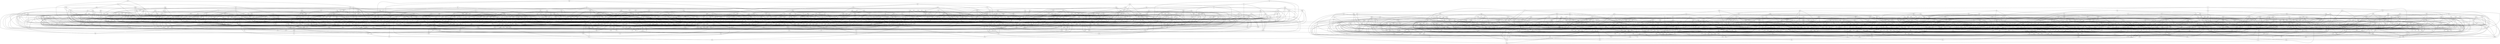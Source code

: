 graph {phq -- {sbv,ntx,lbc,sdv}
xjj -- {ctp}
nxr -- {cms,tnv,hpx,ldz}
qtj -- {vcb}
rxs -- {qjg,mkx,rtv,lsf}
qfk -- {rpn}
jxs -- {msv,xfn,hbt}
xhv -- {tzr,qxh,bsh,jzr}
gpd -- {rzx,tzl,fxn,dcn}
nsv -- {cmj,knq,lsf,ttd,fzp}
tvv -- {rvx,vzx}
ggl -- {pdq,dgh,sph}
rzx -- {mbg}
mnr -- {hpn,bpp,ztl}
vkg -- {gjv,cxr,lzn,plz}
jrk -- {znq,xzb,gpv}
ngs -- {glt,pqd,zkf,lxt}
xzp -- {bcf,bqz,dbq,bzb}
bkc -- {nkb,mnc,vqg,jjz}
znq -- {hkq,xdk}
nmx -- {mmq,xzf}
qvx -- {qqv,qch,mpd}
vjz -- {sxg,cbj}
pbh -- {jsj}
kns -- {smm,btj,kgj,ljt}
mlz -- {mdh,djd,hns,fhf}
qcz -- {rqn,pfm,gfm}
hgn -- {hcq}
htq -- {mdd,btz,bxt,hth}
tnd -- {hxx,fgx,znr}
bnb -- {mlq,cxr,shb,slk}
nkb -- {rsp}
csp -- {qxj,gjj,lsq,bqd}
gxv -- {qhx,ckc,ggd}
vgr -- {zts,rcs,jjh}
ndz -- {mrd,llc,vlq,fdn,jhs}
sqp -- {qrq,bnv,czp,pjp}
qpx -- {bxm,xrv,knx,bdj}
hjh -- {hns,dlg,ssm,gtq}
zts -- {pnb,jxr}
prc -- {dpc,mhd,dft,tmc}
jnx -- {xvp}
bgz -- {pbh,zvg,jtt,xsg}
lph -- {rhr}
rjp -- {ksr,gcj,zcd}
lsc -- {xnq,tmm,fdt,kvr,ttd}
scx -- {flr,zbq,nzv,bvg,rcs,bnm}
dfv -- {ptl,qkc,hnr,zlq}
tgl -- {nkb,xth,slz,zsd}
rsk -- {nrv,jgt}
vgd -- {xrv,fsz,tmr}
xln -- {mkf,sst,ccm,gzf}
xbv -- {smp,svz,rjq,hfm,fqt,kbq}
qjq -- {cmh,lsq}
cjz -- {tld}
snv -- {vkj,tkh,xfn}
rqn -- {mcx,qvz}
xzg -- {mdq}
rhs -- {rvx,pxd,jgc,bjz}
tqc -- {ssf,lkl}
sns -- {gxq,rrh,tmr,ccq}
qrt -- {cjk,knq,pzm,hmq,zlg}
qfs -- {qcd,mkf,gcg,hvl,qls}
dpc -- {vvq,rfc}
xtx -- {vdx,lgz,mdh,fqj}
lkb -- {xjj,rpb}
vdh -- {sgh}
tpq -- {glr,rsf,lzp}
ttj -- {cln,mtc,rvf,mrb,kgv,rpb}
tdb -- {jlt,bsp,zsg,nfq}
bkt -- {zbh,ffs}
tnx -- {hhx,sgh,flg}
kmm -- {llk}
qlk -- {nln,rrb}
mjd -- {lst,lml,bgs,kvn}
ftb -- {dcj,gzf}
klt -- {pbh,xbn,trl,ccl}
fcs -- {rdl,prp,bzb,vzb,jjh,qpt}
znd -- {sbv,nlt,vpj,crb,krh}
frr -- {fkt,ssm,bvg}
glr -- {gcj}
ztx -- {qmq,tld,lfm}
xfr -- {vjk}
rsj -- {xkn}
rhg -- {zxs,jpx,vkl,vdr,vnc}
gkg -- {vjz,vtm,pdc,kgs}
vdx -- {qzm}
qvf -- {jgn,xvz}
qfx -- {knb,fbt,vlh,tpl}
ksg -- {qlv,gzg,xrv,pjp}
hzc -- {lnf}
qjg -- {nsc}
vsf -- {gqh,vpd,rfm,jks}
tqg -- {dgk,rbd}
rlh -- {tlm,lvp,fhh}
tql -- {gks,mrv,ntx,rst,frv}
rbc -- {xcp,qpn,lbc}
nnz -- {hhv,ntc}
cln -- {zfd}
zds -- {ztv,tlq}
gks -- {bnm}
vzt -- {dpc,rks,dgp,bnp,cfd,rtq,tmb}
njv -- {sst,trl,xxl}
fpv -- {rst,qlg,kbr,pgb}
jtp -- {vkf,cgs}
lfq -- {flr}
jfq -- {xpd,cmd}
gnm -- {qxm}
nlt -- {vvp}
bjs -- {shz,djp}
lsp -- {qhg,jvn,bkr}
mdd -- {xhx}
lcx -- {jxs,bcf,txp,hnf}
mmz -- {ffp,fdt,btx}
tml -- {fkg,bzd,dmp}
zkn -- {vdh,psh,zbq,dkm}
pmp -- {msr,tfx,zxb,gpv,bbf}
kkh -- {hvm,hdv,ndh,stl}
flr -- {hcs,htx}
dbg -- {cmd,hvb,gqk}
fmb -- {glr}
lgz -- {csc,pdc}
pdq -- {txp,trd}
hsv -- {nqn,txs,szf,jqm}
lst -- {vjk}
crs -- {glr,jll,htx}
jsv -- {zgr}
sgq -- {lkx,vxx}
dgh -- {xvs}
cms -- {fxj,gbp}
slx -- {gzz}
mkj -- {clh}
lhv -- {vgb,ktr}
rxp -- {svz,skp,kgs,llk}
zxx -- {zxg,xzb}
hnq -- {kfb,jqm}
dhn -- {hzc,vsf,rtn,bkr}
pjq -- {qvb,kgs,kbl}
vbv -- {nrv,jml,kqq,dkm}
rnq -- {fnj,xsp}
lzt -- {gfp}
dpr -- {ztx,qzm,vgf,hfh,vlh,fnt,gzl,frv}
pcd -- {gcq,cxg}
jlt -- {lzm,pbj}
phk -- {vgf,zxg,lzp,jzh}
lsz -- {rqn,zsv,crd}
tnv -- {qcz,vln,nkr,qls}
fjn -- {hgn,hvh,vfm,ftj}
hfs -- {rrv,rcg,ljd,mbm}
mlq -- {ptl}
qhg -- {jrc}
bgk -- {sjt,jsl,ggb,tqm,ztl,hsb}
ffp -- {ldt}
qxm -- {bpz}
cfm -- {mqz}
mtc -- {hkq,ljq,ptq}
htl -- {qxj,kgj}
nbj -- {gtc,drq}
vgf -- {hvg,krh}
hrq -- {sqx}
cgv -- {vpj,zhd}
xcq -- {vtt,qfb,cbj,rcs}
vvn -- {lfv,ssf,ccq}
ktf -- {lhv,btx}
qrq -- {lph,qcd,glp,ngt}
mpk -- {bql,glt,qtf,lbh}
kzk -- {qfk,sdz,qbh}
hvh -- {rlv,nrz,mrn}
xhm -- {dcj,pbp,zbh,xsg}
xhj -- {rsj,lcj,vmf,hnr}
knb -- {zzv}
hls -- {mtm,qpn,skp,qnq}
qcd -- {kfx}
ctq -- {jlt,rbg,pvm,zjf}
tss -- {pjn,qfq,fcv,tqm}
qhx -- {qzm}
kps -- {gqh,lmg,xkp,ldz,tqm}
gnf -- {mvs,ccx,vgb,xsd}
jkn -- {xjj,tvd,vjj,sxb}
zxt -- {jpp,pxt,gbr,kvn}
gqh -- {xvp}
scs -- {tpb,rpn,ppz,rmn}
zct -- {bpz}
kfv -- {bmk,psh,fzf,czd,xlr}
gtj -- {lfq,xtf,bsh}
zzg -- {rnq,xdp,gph,mmc}
nlp -- {dtg,mlk}
hzm -- {rft,lqt,fnd}
tvd -- {pzk,sfh}
jzk -- {zsv,mnp,jsj}
mqr -- {cxr,ljh}
mpn -- {bsg,fbp}
bmk -- {zxs}
njt -- {rlh,lkk,qmz,xkp,gzz}
rdg -- {qfk,jll}
pdt -- {tdh,qbh,gqj,zxb}
gxq -- {rrh}
vpd -- {sgl,bxm}
mfh -- {gbp}
bkj -- {jld}
mpj -- {ngq,zkf,cgr}
ccn -- {rvx,mnj,dph}
thx -- {bpg}
mkf -- {kvg}
lcj -- {jcc,dxs}
fvc -- {hkq}
rrv -- {nrz,vlj,qxp,fqj,bnm}
kcn -- {mhj}
vtt -- {hsp}
thj -- {hcq}
qvq -- {gxv,vkp,cbk,flj,pvm}
flc -- {jvb,mgg,tkh,flj}
bbj -- {bnv}
nvc -- {qrg,dgl}
mhm -- {sjn,ssb,qbf,kvg}
sst -- {nmp,kcq}
rqd -- {hqv,kkx,cpf,nnc}
jpp -- {zck,vkf,qvd}
dzh -- {kcr,qvf,nbv,vdr}
mqz -- {hcs}
pxd -- {bzr,dlf,tzl,npf}
fjd -- {xts,pcp,ktr}
gjz -- {mnm}
hpx -- {vjk,jzs,kkr}
gpq -- {sgq,rlv,lfm}
smp -- {vkp}
hvm -- {mmz,ldz,xrj}
lzm -- {nlz,bfl,xhx}
cnn -- {bnv,gzb,jqm,zvh}
cks -- {hzc}
xnq -- {mqc,lff}
vvq -- {zbh}
lnk -- {mlq,vcb,pbp,vln,kgz,lrn}
cts -- {glg,msq,qtf,fvt}
xdp -- {hhl,mjk,pcp,nkr,ntc}
crt -- {nzp,psh}
kfc -- {gzl}
kmp -- {tqc,pns,ntn,fqx,xsd}
nfv -- {glv,hrk,mrb}
vjs -- {nln}
rmx -- {ksv}
mxr -- {tdr,kgs}
csc -- {tzj,nzq}
gcq -- {ljh}
xcp -- {rjq,xvs}
vch -- {xcm,xsf,xpr,dph}
mkq -- {lss,lfk,mpx,flg}
rlf -- {mjk,mpm,flf}
smm -- {bql,fvc,bzk,jxr}
grc -- {dpx,fss,qdz,dgz,sbl,mbh,kln}
fkm -- {mnj,ccx,kxl,cnz}
xfj -- {qjq,tdh,jms,xtm}
dqc -- {ndz,svq,fsx}
rks -- {dbz,gzb,qbd}
fbf -- {lzb,vjh,sdt,zjf}
nzn -- {lrd,mkx}
fgj -- {xkn,dqv,psp}
hhl -- {csd,ldn}
xbn -- {gzg,npf}
zck -- {xdm,qls}
fbt -- {lzt,dbx,qlc}
cgz -- {snv,vjr,zzc,xrg,gpv,mgh}
hfh -- {cln}
csk -- {rcg}
pbj -- {lks,kbq}
xjc -- {ffb}
btz -- {vxx}
kck -- {xjf,vjj}
svq -- {fdt,cnz}
hrn -- {drf}
zbv -- {rrb}
fhq -- {jck,zhd,sft,jjr}
gkz -- {zbv,hdd,tmc,cbq}
cdk -- {kfc,tfh,ngq,lzp}
kbs -- {zbv,fxj,krv}
jxk -- {mqz,kkx,gqj}
nbd -- {lgz,psh,bqz,djp,mgh}
nms -- {gcf,fmv,lcp}
ghh -- {bbx,jdz}
rtz -- {zds,vjs,rfm,tjq,drq}
bcz -- {dtt,hxx}
mxc -- {txf,slg,dbq,lfj,hsj}
mrt -- {xbn,kxl,gbr}
cgm -- {jkn,gdq,ktt,kzf}
clk -- {cxr}
nhl -- {kjg,dgh,bpg,mvf}
mdh -- {qzm,fmb,qrj}
hzr -- {qrq,clk,vln,gxl}
jmb -- {fnd}
dpx -- {lvq,zpm,rpb}
cjp -- {pbj,fbp,htf}
vtm -- {gdg,xhx}
gvq -- {bkj,nvc,xrg}
mcd -- {zbk,mrb,tpl}
tff -- {kjg,rqj}
bht -- {ppj,bmj,slt}
bxt -- {lgx}
cxh -- {mxr,flg,phh}
fmj -- {fzf,ljd,htx,mfv}
pdc -- {qfk}
flq -- {znq,rqj,jsv,mbh,dgl}
ppr -- {tqh}
hcs -- {djd,fbp}
lvq -- {qxp}
xsp -- {djm,tkd,jmb,mhd,ktr,mrx}
vfq -- {tmf,tfh,qgn,mbm}
tzr -- {nnc,znh}
cjg -- {mrt,mlk,xfm,gfq,lll}
vbx -- {bcz,pnb,ppz,qmj}
zpm -- {rlv}
tmm -- {xpr}
bsx -- {pbj}
gxm -- {zzx,sgf,mtk,rrb}
nhj -- {rhb,dmc,kvn}
xcm -- {gth,ljh,ldt}
qnb -- {bmd,fnk,cbk}
hqv -- {gbd,jpc}
npz -- {bxm,hdd,txb,xlb}
jkg -- {hnl,kzf,jtb}
mnj -- {vgb,qkc}
qxl -- {tkd,rff}
glv -- {smp}
mgg -- {qjq,jsh,mlr,mqk}
rgk -- {fgj,pfm,qvz}
jmv -- {rjv,kph,vrr}
lmj -- {xph}
qtg -- {qjg,xkp,qjf,kfx,kvn}
nrt -- {vdx,cgv}
zmk -- {sgl}
lck -- {rcg,fdr}
kbv -- {xsf,crq}
rjv -- {xsg}
fln -- {lfv,lnf,rfc,mtz}
hnl -- {vjz,cpb,sbg}
fhm -- {dsf,gvb,qhd}
mrm -- {ghh,pnb,xcc,sxb}
bzd -- {gnm,gqs,mhd,kpf,thd}
bcg -- {mnr,xfr,bfd,fll}
zjv -- {nzv}
fhl -- {rsj,qjg,pjr,xjd,mrp}
qtq -- {qvf,qzp,pct,fvt}
tks -- {scm,ljq}
gll -- {sbv,xcp,lvq,tks}
lrj -- {vtm,msq,mpx}
vmx -- {nln,jcb}
knh -- {xbn,dmc,rxf}
kqc -- {pcd,gsl,tmc,stl}
fpd -- {rbc,fvc,zkk,bfh,nfr}
bmn -- {rfm}
zgx -- {ksv,gbr}
hhv -- {ktr}
bst -- {qhx,vbl,rdl,lcq,lcf,cmb}
qzd -- {kvn}
zkh -- {pjq,txr,sql}
qzj -- {ssm}
nxq -- {msv,pjb,pmh,jzr}
dbz -- {ttc,zlq,gsk}
dkl -- {jtp,jvf,pqq}
dgp -- {tvv,cks,rlf,vnd,mvs,szf}
sxp -- {cks,sjn,fdt,mnp,hsb}
dqt -- {bdx}
xts -- {vvq,hlz}
pfh -- {nlp,hzm,xjg,vfn}
gvs -- {nzp,tld,tqz}
krx -- {gnm,xpd,drg,gbv}
rpj -- {qfq,rvg,gzx,svp}
hrk -- {kln}
htd -- {gjz,sjk}
srk -- {zpq,zmk,fdn}
gdq -- {hvg,hsp}
mks -- {fvc,hvj,qdv,cmb}
fbr -- {mxr,rvf,ncs,ftj}
ccf -- {jxs,cxh,sbc}
tlm -- {gzg,rvg,stl}
lpj -- {vch,zbs,bhn,vjt}
sph -- {tqh,kkx,ddz}
nrc -- {mcd,qzj,ksr,lrb,xtf,pxz}
czq -- {xxd,jgt,nnc,pzk}
zzc -- {jck,jld}
fqb -- {jvb,qrj,lth,hhd}
gcg -- {lrd,prv}
fss -- {vbl}
qmq -- {thx,pvm}
hkm -- {kfc,hvg,xzb}
lxl -- {xzg,mkf,mnc,szp}
xth -- {xkv,kfx}
fsx -- {bjz}
zfc -- {bsg,zcl,kcz,cmh}
vbl -- {hkf}
fkt -- {zfd,kgs,xnt}
zbs -- {rqn,slx,drq}
xht -- {ltd,dvr,bsb}
qvb -- {tst}
nth -- {zxs,vbh,sbh}
cpk -- {hpn,nhj,rvg,pgp}
mzf -- {qlk,fjd}
tqh -- {lrb}
ghl -- {lfq,tst,pzb,zgr,ctd}
bhn -- {hnq,mqr,cmd,nbs,zlg}
rft -- {pkq,tkd}
nbg -- {mfh,hdh,czp,sqx}
pjr -- {ttc,kvg}
sbc -- {fsd,qzp}
sjt -- {ftb,zct,mhh,svp}
vjl -- {tqc,ktf,mnc,rxf}
brs -- {vkn}
lks -- {ngl}
tzh -- {hbj,bdx,zzv,znr}
dpn -- {bzd,bzr,knq,dnf}
kpv -- {vxk,trr,ssm,jpc}
xfx -- {kjx}
bxm -- {pqq}
krq -- {pdq,ctp,zjf}
mtm -- {lzd,pbc}
vmg -- {ffb,hhd,vzb}
tkh -- {ppr,bsx}
qpn -- {lgx}
hnh -- {hcq,vpf,ctm,ljt,lth,htf,sft}
ttg -- {pvs,dtg,bln}
lss -- {vxk,dqt}
xgk -- {fdn}
sjn -- {zlq,cgs}
zbk -- {kcr,klb}
txr -- {nlz,lsv,jjr}
gft -- {rmx,zbv,gkz,fhm,bgs}
tdh -- {vzc}
hzb -- {tnx,bsx,pnc,mcg}
szb -- {zzz,tqz,xnt}
ppj -- {jrc}
gdg -- {ppr}
djh -- {ngl,xgq,kgl,ggh}
vqx -- {jxf,rcv,ddz,sql}
xmc -- {htv,tzj,hqz}
gsl -- {hvb,rrr}
cnk -- {tzj,zcl,hfm,jpx,crp}
mbc -- {bxs,rdd,ffs}
qlv -- {jgc}
jsh -- {vrx}
zxg -- {jxr}
gfm -- {rfc,drq}
rtn -- {dxr,lfd}
vnd -- {fjd,jkr}
dvj -- {frr,mks,tvj,gfc}
pnc -- {jxs,hkt}
crj -- {dtt,gdg,rvh,ljd,tqz}
dst -- {lks,lzb}
nht -- {nlb,hkj}
svz -- {vqf}
jxj -- {rsk,rqd,zpm,nth}
jxp -- {bxt,kkx,mbr,xjs,ncs}
srq -- {tck,rbg,nlb,qqg,pxz}
tzt -- {xzb}
cgd -- {dcj,qbf}
pqt -- {fcv,zmm}
cjk -- {ftb,zpq,jcc}
gzg -- {prd}
klr -- {rhr,mtk,xjg}
hqs -- {hzl,dft,tlq,hvb}
pjn -- {zvg,sjh,tmb}
glt -- {hfh,qvb,skp}
kzb -- {mlz,dlg,tnf,krh}
mlb -- {gks,gfc,pct,kfh}
gjv -- {tgb}
vcx -- {zts,glt}
fnp -- {ksr,bbf}
qtn -- {hvg,ksr}
lvp -- {clk,gfm,pcp}
scm -- {zzc,nrz}
zzx -- {ccn,qxl,mqc}
jkb -- {vdh,mbd,vpf,hhh,prn,jgt,fqj}
bsl -- {dng,jbb,slk,zlg}
xrv -- {tmb}
msr -- {nlt,djd}
vpj -- {qrj}
gxn -- {nnh,nht,qtn,xtm,zgh}
vcl -- {thx,bxb}
hzf -- {xcp,zvt,vzc,phh}
vpf -- {znq,rpn}
fxj -- {vcb}
hhh -- {lsq}
vjj -- {lzb,tpl}
hzk -- {rsj,rhr,brs,lrn}
vvj -- {vkg,ztv,xgv,frn}
msv -- {nnh,ctp}
djg -- {hkm,rzn,phx}
ktg -- {rlf,lnf,dkl,nbs}
kpf -- {xgk}
brh -- {lkb,glg,qsr,tdr}
ndr -- {xph}
ssb -- {pbh}
vgg -- {zcd,fnk,tqz}
ztv -- {mln}
ccm -- {sqx}
pxc -- {znq,jxk,tzj,vzc,gmg}
cbv -- {xzb,zfd,skn,pjb}
trr -- {rzn}
nzq -- {mpn,jmm,mbm}
bpp -- {hhv}
flt -- {nkt,qmz}
gdx -- {kfb,vzn,slk}
qfq -- {mjk,tfg}
pvs -- {mkx}
szl -- {kcn,dtt,ggd,nrv,kbq}
kph -- {dqc,crd,qbf,zsd}
fdm -- {cgd,ftq,vsb,txb}
ptf -- {jfq,nmp,xkz}
zxj -- {hbj,zgh,vdr,vjh}
fsz -- {zds}
mnc -- {rff,lrn}
tpb -- {glv,gxr,bzk}
sxk -- {qtj,vmx,flt,ffs}
vlh -- {rhd}
hns -- {txp}
nbn -- {dbx,vrx}
hph -- {jld}
ngt -- {hzc,npf,cgs}
lrs -- {nnz,qxm,cpc,rzz,gbr,zsd}
xqx -- {zpm,hrk,cpf,ldq}
bcr -- {bbj,pbp,fcv,drq}
jnp -- {vjr,vzf,jzr,nhg}
btj -- {dtt,tff}
rvh -- {kmm}
dtd -- {rvh,cnp,mfv,rms}
kgj -- {thj,rcg}
bpm -- {kfx}
lsl -- {gjv,ztv,dxt,lnm}
shl -- {rqj,hpl,qrg,lsq,lfm}
gqc -- {kcr,gkg,mpj,kkq,hvj,jts}
ngx -- {bnm}
sdc -- {dbx,vrx,qsr,zkk}
txs -- {bpz,slt}
mmb -- {xjf,tdh,djh,vvv}
blb -- {mrd,fhh}
fzf -- {kgt}
fcl -- {fpv,zkh,srd,zfq}
cxn -- {znq,btz,ckc,tdm}
tgb -- {gph,flt,ttc}
sxq -- {mnr,brs,txb,vxq}
zbq -- {nrz,bsb}
nbv -- {jgn,zjv}
vrx -- {zcd}
lkx -- {bxb}
kkq -- {mbd,qnq,kln}
gmg -- {nzv}
xhq -- {njv,vmx,dph,frn,xjg}
lld -- {jfq,lhv,kcn,phr}
qht -- {mlz,qtn,lrq}
vvk -- {gjz,tqh,nrv}
bcx -- {crs,zgh,lcf}
qqd -- {tmc,dcn}
fkr -- {hgn,glr,kck,qxh}
gmz -- {gtj,bpg,rjq,zcm}
sbq -- {mmq,sxq,ghg,vxq}
xkq -- {vvq,pjr,mjk,kxl}
ctm -- {hgn,fqt,lzd}
xng -- {txs,mdq,jzs,lzn}
qbn -- {tlm,rft,jrc}
cxr -- {cxg}
txf -- {qch,mpx,ftj}
bvh -- {glp,gzb,ccb}
dqj -- {sjl,kgt,xlr}
pcp -- {gdp}
pkb -- {vmx,ffm,ccq,gpr}
mvs -- {kcn,ghg,zlg}
lkk -- {vgd,kcq}
nfx -- {xkv,mqr,khg,xxl}
pns -- {lph,cjc,lvp}
xph -- {dqt}
gql -- {hpn,gcg,fmv,vjx}
msq -- {nrv}
vqg -- {xpx,tjb}
dtg -- {jnx,hhl,vfn}
fpr -- {lck,rlp,mmt,hhd,tbm}
kdl -- {cpb,xjc,glg,fnk}
thh -- {bxt,zgr,qmj,krh}
tmk -- {bpm,nsb}
gjj -- {vxx,zgr}
spv -- {djm,qgp,knp}
bhd -- {vdx,mkj,bmk,glg,pct}
bln -- {ctc}
ccx -- {mnr,vfn}
bcm -- {mlq}
mqc -- {xgk,ctc}
xpr -- {txs}
hzz -- {vxk,dbx,rzn,xrg}
jkj -- {bpm,vmf,dmp,jsj}
cpc -- {jks}
tfh -- {mrb,pzb}
hqz -- {qmj,hnf}
vrr -- {spv,rrb}
xpd -- {nzn}
vmf -- {dng,zmm}
zqx -- {kbv,hdd,pql}
srt -- {bnv,rft,xpx,xdm}
zxq -- {zct,vln,lkk,hnr,bmj,khs}
rdl -- {zzz,mlr}
hld -- {bkt,cmj,zfj,tmb,jlk}
mbx -- {kvg}
jhp -- {ghh,ngl,gdn,xdk}
npt -- {vtx,sdc,hbj,gqj}
klc -- {txp,lpv,nfr}
sdg -- {htv,rbh,vcx,zcm}
rvf -- {ckc}
mgc -- {lss,nlb,ppz}
mrs -- {xts,thd,kcq,tfj,pqq}
qrj -- {qzj}
xxd -- {fnp,bqz,qzp,vvv}
cvg -- {kst,lqt,nhz,qgp}
xjt -- {lnt,rms}
dlg -- {gdq}
gcf -- {vsf,qzd}
sgf -- {nkt,kfb,sqx}
xfn -- {bcf,qrj}
qdz -- {lnt,zxs,zvt}
lml -- {vnd,jsl,sjh}
zzq -- {jrk,ndr,rpn,rmb,bfh}
nts -- {rsk,snv,xnr,mlr}
jmg -- {lfv,qlv,cvc,kvg}
ghg -- {dng}
qgn -- {msq,ffb,fsc}
drg -- {xfr,rrh,zsv}
fnt -- {tqh,vjj}
bqg -- {zgx,ccm,mtk}
llz -- {jsh,ngl,sjl,lhr}
zbh -- {tqm}
kgz -- {tlm}
qkz -- {ggl,qpn,glt,czz}
ckc -- {hcq,drf}
pql -- {mmq,nsb}
zlv -- {zmk}
bmd -- {xjf,rms}
kcb -- {gkg,bjs,lzt,nnh,pnc}
vjb -- {bql,qht,pjx}
czp -- {mfh,plz}
xjd -- {gzg,tqm,xjg}
dmc -- {gsk}
lmg -- {kph,hcx,jqm}
shz -- {rkm,sbl}
sbb -- {kmm,nbn,bcx,shz,cqv,znh}
mdj -- {gxl,ldt,sjh}
mbr -- {htv,jkg}
lgl -- {jsv,fmz,mrb,tfx}
bxg -- {scs,sdg,mbr,jxf}
hfm -- {sgh}
szp -- {prd,rsp}
lfp -- {gtc,gsk}
gxl -- {xzg}
tbd -- {tmr,vnz}
ngv -- {bcm,ntn,pqp,hsb}
lzz -- {mnj,htz,jqm}
sqt -- {bnv,lcp,lll,pgp}
vlk -- {xzg,jtp}
mtk -- {trl}
xgt -- {rzx,dpc,zlv,mgp}
lcq -- {mdd,xrg}
hbx -- {nbj,dkl,ctc}
qvs -- {qqv,lgx,kcz,xvs}
fmz -- {jgn,xfx,gcj}
ktc -- {zbk,nht,mjv,pbc}
hvc -- {vcb,zmk,mzf,fdm}
zll -- {kfc,hvg,sgh,fgx,xpn}
kst -- {djm,nbs}
crf -- {vgd,mqc,qkc,gsk}
ggd -- {cjz}
bnq -- {jsh,nbn,nnc,pgb}
gcp -- {rsj,dhn,ptf,qmz}
rsp -- {xsg}
zzz -- {hfh,slg,hhx,kfh}
fhf -- {zbk,bbf,bcp}
pqd -- {htd,vxx}
qch -- {tpr}
czd -- {nzv,htx}
sdz -- {hvg,jxf,kqq}
vgb -- {pkq}
bxs -- {pcd,khg,pqq}
tvp -- {htv,tjd,pgc,kjj}
nzj -- {kcr,bsp,bsx}
hxf -- {tqg,lfp,cvc,pxt,prv,jhs}
tjb -- {hhv}
kbz -- {bht,tbd,dkb,rrr}
rlp -- {rzn,bxb,sxb}
stn -- {jxs,dst,lsv}
qvd -- {xpx,frn,tfj}
bjr -- {xjf,fsd,rcv,znh}
zsg -- {gcj,jld,crr}
krv -- {fcv,nsb,tqm}
blg -- {slx,qxm,vlk,xfm}
mmc -- {qbn,csd}
dmp -- {hzl,zjr,fhp}
qgl -- {bkj}
zmz -- {mbc,tgb,xfm}
trd -- {bfl}
hth -- {cgv,xpn,pjb}
fqt -- {dzv}
jpx -- {chf,tmf}
zvm -- {xvp,ftq}
bzc -- {fnp,btj,mrv,bsb}
jbg -- {xkv,dbg,ksv,xxl,xzf,hrl}
crd -- {mrx}
mrv -- {gzl}
mcb -- {lnt,chf,dzv,nzp}
xkr -- {svq,crq,dhf}
ntx -- {thx,hbt}
qrl -- {xcp,bbx,ptq,vqf}
ssm -- {lkx}
pxt -- {cjc,lfp,ffs}
xnr -- {tmf,lkx,nlz}
kzs -- {slx,jmv,lqt,ccb}
csd -- {bfd}
vdn -- {nrt,txr,gdg,prp}
mbg -- {lph,zvg,ttd}
lrb -- {gbd,llk}
dsf -- {rnq,blb,qjf}
xgv -- {qlk,xgk,rzz}
ntn -- {fnj,bqg}
kql -- {xvz,lgx,gbd}
jxd -- {rmx,nkt,ssf}
zfd -- {fdr}
cbj -- {ktt}
ltf -- {qtj,ppj,dxr,slz}
sjl -- {sbv,smp,xjc,tcg,bsh,vnc}
lqz -- {bjs,ccf,vcx,ltd}
gpt -- {kpf,njs,zsd}
kxn -- {rdg,hhh,rvf,dpj}
vss -- {csc,hrk,hsj,pjz}
clb -- {ttg,bqg,mcj,xlb}
ksv -- {cvc}
xvh -- {dgk,crd,fbd}
nrv -- {ftj}
mpm -- {cjc,bln}
prn -- {gks,tst,gjf,kfh}
fqx -- {lrs,vjt,kkr}
xgq -- {vxk,fqt}
ftf -- {tvv,mmq,qzd,xpx}
dqs -- {mtk,rsp}
gzl -- {pzk}
tdm -- {mnm,rjq}
jxf -- {chf,qqv,tnf}
cnz -- {zbh,jqm}
nkr -- {kbv}
lnp -- {dgk,gsl,qlv,slz}
rtv -- {nzn,hhv,brs,kvr,mhh}
lzn -- {dng,blx}
xvl -- {ffm,ffs}
tlq -- {xkv,xkn}
nlh -- {tqc,nqn,fhl,fsz}
fmv -- {tqg,fkg}
bjt -- {tml,bgk,mgp,hlz}
dxr -- {qzd}
bgs -- {jvf,hcg}
hhx -- {bcf}
czz -- {lkx,vzb,vxv}
rdd -- {gcq}
tvj -- {qfb,trd}
vbr -- {rrv,qbh,mvb,nlx}
nvt -- {xzp,tpb,sgj}
jsl -- {gqh}
hcx -- {zck,krx,gfq}
lpv -- {mnm,jpc}
srd -- {xjj,zzv}
gzb -- {dgk}
gxr -- {rdg}
pmc -- {jvb,hkf}
zzl -- {svz,dqj,nvt,xtf}
bnp -- {vgd,zbh,khg}
ptm -- {vjb,czd,jmm,fqj}
svv -- {mtm,klc,dpj,qrn}
fgx -- {bmk,hkt}
dtf -- {czp,jgc,jks}
vlq -- {qtj,shb,xsd}
qbh -- {cpb}
kvr -- {fnj,klr,njs,xjg}
skn -- {qfk,tvd,kql,rmn,bbf}
nsb -- {kkr}
lqt -- {ntc,xjg}
vgz -- {zgx,ggb,xfm,psp}
dlf -- {xkp,gvb}
lrq -- {vcl,trd,qqg,cgr,lfm}
tcg -- {ljt,pbc,vnc}
rvg -- {llc}
dkb -- {mcx,nqn,qgp}
nlz -- {hsp}
rch -- {htv,gvs,qnq,cgr}
cxm -- {pkq,kfx}
gbn -- {prc,nsc,vjl,xpz,bkr}
jmm -- {rlv}
pzb -- {vkj}
dgz -- {vtt,xnt}
bzj -- {mln,xrj}
dqv -- {kxl,pvv}
xkz -- {bbj}
qxh -- {jxr}
cfd -- {mcx,trl,xpd}
jjj -- {cjz,tks,pmc,tbm}
vkl -- {qxj,rsf}
rcv -- {tvd,jmm}
hpv -- {xjf,nlt,shl,ldq}
prp -- {dzv}
jms -- {vtx,vgg,zcm}
gdn -- {sjk,jml}
cmj -- {lzz,xzf}
rkm -- {jvb,ffb}
vzn -- {kbs,qfq,dxs}
xjs -- {vmg,qgl}
kdb -- {msr,hzz,vvp,cll}
clq -- {pdc,rbh,ffb,tpr,lqh}
rmc -- {ndr,mpd,ppz,lmp}
gbd -- {nzv}
mpd -- {rqj,knb,lzb}
ggb -- {rrh,cpc}
hdv -- {bmn,pfm,xfl}
mxb -- {fnj,zlv,vzx,hlz}
nxz -- {gkz,kgz,njs,kvg}
czt -- {qrg,jtb}
qtz -- {bpg,xdk}
qcb -- {xfr,tjc,mrx,btx}
rst -- {tpq}
vvv -- {ktt}
jvn -- {bpz}
bsn -- {thj,vlj}
xpz -- {bpm,gvb}
pcc -- {znq,ggd,dbq,crr}
tzx -- {srd,tpl,jml,xnt}
vzf -- {dpr,vlh,qgl}
htz -- {gqs,vpd,jrc}
zjr -- {xth,gbv}
tck -- {sgq,xzb}
fhp -- {djm,fcv}
jhv -- {pfm,blb,cvc,ltf}
ddz -- {pnb}
mrr -- {hpn,bmn,cpc,pql,gzf,dlf}
qnq -- {hbt}
qlg -- {csk,hfm,sjk,gpv}
ttc -- {mmq,blx}
bjz -- {nmx,cgs}
mvf -- {cpb,xvz,jpc}
ntc -- {glp,pds}
vkn -- {ssf}
ltd -- {nlz,mbh}
ctp -- {bxb}
pgc -- {qzj,drf,crb}
lqh -- {lkb,pjb,mpx}
pds -- {pkq,xfm,pgp}
gfc -- {dgh,jzr}
xdm -- {hrq,rmx}
xtm -- {ddz,sfh}
dbq -- {cln}
lqm -- {jnp,fmz,nzj,hqp}
pqs -- {jnx,vsf,fgj,jcc}
nfq -- {gvq,zvt,vfm}
zkk -- {qtf,stn,hvj}
vfm -- {gvq,htf}
hkb -- {hpn,xvp,cfd,pgz}
knq -- {qkc}
dpj -- {lck,vjj}
fnk -- {hqv,qqv,qtz}
lfk -- {trr,ngx,gjj,rsf,vkl}
hmt -- {nqn,rjv,bpm,mgp}
nmf -- {sjt,qqd,thd,xsg}
nrb -- {qxl,gcf,qmz,nsl,qpm}
hst -- {dqt,hph,jxf,xhx}
ttl -- {gxq,lnk,pvs,knx,mms,zfj}
ldf -- {jgn,qdv}
zlx -- {rzx,tqc,xfm,mnp,hvl}
qrn -- {btz,shz}
mcj -- {fsx,rhb,cxm,jsj}
jhx -- {rnq,nms,pgz,qzv}
ldn -- {vcb,tjb,fdt}
mlr -- {htl,gxr,zgh,clh}
cpf -- {tpq,vjr}
tnc -- {ppr,gdg,sjk,dgz}
jcc -- {fxj,gjd}
sbg -- {zpm,lks}
crp -- {vtt,gfp,dkm,nlx,rmj}
xcc -- {zfc,jjh,sfh}
qbf -- {bpp}
lhr -- {jsv,hph}
cbq -- {mhh,ldt}
zfg -- {htv,tzr,bsx,zvt,fss}
ljd -- {hrn}
kgl -- {vxk,vcl,jts}
dxs -- {hzl,bvh,ksv}
zkt -- {qhx,qfb,szb,mrv}
srs -- {knb,cpb,zsg,fsc}
vjt -- {fkg,jhs}
kbr -- {vdh,vtx,hsj}
lfj -- {bsp,xfx,bvg}
xzk -- {qzp,tpl,sbl}
hgd -- {mgc,kcz,tpl,zkf,hnf}
pkd -- {mrd,cks,vlk,qbd}
ckv -- {tzt,bsn,sfh,rms}
tzl -- {ffp}
gth -- {jvn}
crb -- {qvb,nzq,phh}
kvl -- {dtt,rvh,ngx,czt}
fxn -- {ccm,ptl,ftq}
fdc -- {mzf,bzj,mcj,rrr}
gfp -- {tmf,ctp}
dxt -- {tfg,pds,lff}
lsv -- {skp}
xtf -- {qbh}
gjd -- {clk,fcv,bmj}
gnb -- {nvc,nfv,xjt,tvj,rmn}
kkr -- {nmp}
vkq -- {jck,msq,lhr,jml,fvt}
bdj -- {cjc}
frv -- {sxg,psh,djp}
bvr -- {hvh,zxg,bqz,klb}
hkf -- {bsg,xdk}
fbd -- {hzl,ffm,lzd,rbd}
qbs -- {lcj,zmz,ttl,rqb}
fbg -- {lfq,tvd,vtm,sdz,mbm}
hqp -- {fnt,hkf,sbh,vxv}
ndh -- {ssb,zvm}
lfd -- {ffp,bdj,crq,hxc}
mms -- {rqn,kbs,vqg,xzf}
cnp -- {mlz,dgz,klb}
ppc -- {jzs,jcc,lkd,tfj,jcb}
rqg -- {nnz,xvp,vjk,kst,dxr}
szf -- {djm}
lkd -- {nbj,pgz,njs}
mmt -- {lnt,ngq,lcf,nfr}
rmb -- {msr,klb,dkm}
pgz -- {jmb,zjb}
bbx -- {gdn,mqk}
vsb -- {kbv,xvl,fnd}
hpl -- {fsd,mpx,cgr}
bkr -- {bfd}
xrm -- {bcm,bqg,kst,svp}
flf -- {nnz,ktf,tmm,jtt}
hkt -- {hvj,fsc}
dcm -- {gqs,qhg,sgl,pmv}
nxp -- {bbj,hpx,vjs,flx}
ldz -- {fsx,mgp,hcg}
lsf -- {bpp,mhj}
qqg -- {zhd,ctd}
cmh -- {vkj,ndr,vvk,tdm}
zlq -- {vkf}
hcg -- {hdh}
tdd -- {gzg,zjb,qbf,npf}
fpl -- {lph,zpq,zgx,pvv}
kgt -- {llk}
flx -- {qcd,tmm,cbq}
thd -- {bmn}
gdp -- {blx}
mhh -- {knx}
dvr -- {zxg,rkm,qmj}
xlr -- {gpq,bzk}
rqb -- {nqn,hhv,knx,drg}
vdv -- {rtn,tfg,mmc,zfj}
slz -- {gnm,mcx,gbv,gzb}
htx -- {lmj,ngq}
lbh -- {jvb,pqd,dgz,llk}
nhz -- {cms,rhr,vrr,mbg,szf,gzx}
lth -- {jgk}
bzb -- {nbn,qxh}
shb -- {knx,rzz}
crr -- {kcz,ldf}
vdr -- {qtf}
vjh -- {vpj}
fll -- {hnq,svq,khg}
hvj -- {tzt}
bmq -- {xvz,sbc,ljq,qdv}
ccl -- {lsz,zjb,ksv}
pmv -- {rff,zlg}
nsl -- {zpq,zmm,lkl}
hhd -- {qsr}
kcq -- {rdd,qzv,jhs}
fdr -- {zcd}
kbq -- {hkq}
qgp -- {lph,nkt}
mvb -- {xfx,mcb}
tdr -- {bfl}
zhp -- {lmj,tld,nrv}
vhr -- {vgr,mqz,kbq,fsc}
bdn -- {bcz,fss,ngl,trr}
hsj -- {pvm}
vzb -- {djd}
pqp -- {rzx,lst,mdq}
hkj -- {hgn,jck,fsc}
qbd -- {xsf,drq}
stl -- {bdj}
zxb -- {crt,flg}
hsx -- {nrv,gxr,nlb,znh}
qrg -- {ksr}
krn -- {hrq,rzz,prd,xkr,ssf}
rbd -- {tfg,szp}
rcs -- {qdv}
dnf -- {xxl,xsd}
pct -- {mpn,qpt}
xpn -- {lkb,kck}
phr -- {vjs,rjv,jkr}
ccb -- {pqq}
qzv -- {lfv,pqt}
kgv -- {qch,skn,pgb}
pjx -- {tpr,vqf,rms}
lzf -- {lzt,slg,jgk,sgr}
phx -- {cfm,zxg,hxx}
tlt -- {kjg,bsp,tjd,xgq,vvv}
mrp -- {dft,hdh,hbx}
ljq -- {qvf,bvg}
klk -- {flt,gbv,vkn,gdp}
mfv -- {fmb,czt}
kjj -- {glg,nlz,prp}
frn -- {mrd}
crq -- {bpz}
xrj -- {qxl,bfd,ldt}
pjb -- {cbj,qpt}
zvh -- {mdq,gbp,qvz}
zrq -- {qjg,mhd,zlv,jks}
gvb -- {kfb}
xxl -- {pbh}
qcf -- {mtk,dqs,jcb,slk}
kjx -- {qmq,cbj,lzd}
hdf -- {frr,hns,pct,sbl}
vlj -- {sxg,vvp}
jjz -- {nzn,llc,gpt}
vgk -- {tqh,ktt}
cqv -- {xht,nlz,ldf}
txb -- {xkn}
xsg -- {mkx}
jgt -- {tpr}
vbh -- {pbj,mpd,lcf}
vlb -- {cxh,xmc,pxc,pjb}
hcf -- {vjz,ljt,hhx,vzb,brc}
cvp -- {zqx,mrr,lff}
lbc -- {xjf,vzc,rbh}
nnc -- {thm}
pmh -- {cjz,crt,scm}
vzx -- {gjv,mbx,tbd,kkr,flf}
ths -- {pdt,dst,hhh,fzf}
dgg -- {zjr,xfm,dcn}
ptq -- {rjp,fxn,mqk}
jjh -- {gjf}
njs -- {tmk,mbx}
lfr -- {brh,gnb,zhp}
hlr -- {cfm,czt,klb}
bgn -- {vvn,mkf,lml,pvv,fnd}
tfj -- {tjc,jvn}
qjv -- {fcl,tck,jtb,pxz}
pzk -- {fbp,hbt}
tjq -- {bgk,fhm,nsc}
kqq -- {jck,zcl}
cjr -- {lrj,xgq,qtz,cfq}
qmj -- {jtb}
cfq -- {gjz,bsh,hlr}
rxf -- {rzz}
znh -- {jll}
qkh -- {dpc,fzb,mnp,nxf}
rmn -- {vxv}
gpv -- {scm}
gzx -- {gth,gfq,jvr,jlk}
mpx -- {bsg}
lmp -- {thx,vkj,slg}
kzf -- {lvq,jtb}
bmz -- {lst,pbp,trl,ttd}
psp -- {rfm,ccq}
ncs -- {rbh,zzq,hsp,vqf}
rrb -- {xkn}
sql -- {jvb,lsv}
cgr -- {tjd}
tzq -- {gdx,knx,ntn,slt}
drz -- {zxx,hvh,gmg,qsr,gjf,kgt}
khj -- {bkt,fsz,xsf,pvv,jsl,dph,xpz}
lcp -- {vjk,ztl}
qqh -- {glp,vmf,cmd,dnf}
fmh -- {cfm,nvc,zvt,gjf}
kdg -- {kjg,qrn,lfr}
shg -- {djm,mfh,vkn,dxt}
mjv -- {mbd,gqj,sgr}
djs -- {jvf,cgd,xvh,qjf}
bml -- {bln,dmc,gxl,szh}
ztl -- {rsj}
ljh -- {hzl}
mgh -- {gkg,jgk}
rpf -- {bxt,zzl,kjj,jqq}
brc -- {htl,pmc,fsc}
jcb -- {jkr}
tvt -- {mnr,pvs,mvs,hnr}
fzb -- {bln,tmc,gzf}
fhs -- {rvx,tkd,ppj,gtc,slt}
fql -- {sxp,vsb,lsf,rrr}
bsb -- {hrn}
sdq -- {tnd,frr,kzk,qfb,rbg,ctd}
qvz -- {zsv}
rhd -- {mkj,hqz,thm}
sgj -- {qrj,fdr}
lrn -- {jtt}
jts -- {mkj,qdv}
xlb -- {dft,tmr}
xvg -- {xzp,zcd,xjs,sbg,jjh,pxz}
vjx -- {xhj,prd,gvb}
vnz -- {lfv,vcb,nkt}
pjz -- {xgq,bfl,nlx}
xfl -- {jzk,sqx}
jdz -- {mrn,vgk,zhd,rpb}
zhd -- {kmm,hph}
cxg -- {blx,hvb}
sft -- {gbd}
mtz -- {ssb,bxs,tjc}
tnf -- {qhx,tzt}
mcg -- {mdd,tjd,nrv}
nxf -- {zmk,bzr,xvh}
nlx -- {jll}
dhf -- {lrd,zlq,jlk}
mbh -- {sbl}
cll -- {chf,rzn,rsf,kbq}
szh -- {gxq,jzs,prv}
mrx -- {jtt}
vdl -- {nsv,ghg,csd,sjh}
dgl -- {ftj}
plz -- {cmd,ccb,lnm}
qpc -- {tqg,lrd,gbp,rrr}
bfh -- {vbl,tst,vjh}
nhg -- {qnb,nrt,mrn}
jjr -- {fvc,xph,qgl,rbg}
fzp -- {sgl,hdh,xkp}
mhj -- {pqt}
mfb -- {fjn,hbj,lcq,jpx}
zjs -- {rhb,mln,zlv,hvb,gdp}
qxp -- {pzb,bzk}
pbc -- {csk,htd,ngq}
rtq -- {kpf,qqd,mhj}
flg -- {tfx}
kxq -- {brh,hph,zkf,fqj}
vfn -- {gcq,pgp}
gcn -- {jmb,xvl,bzj,xlb}
znj -- {qcz,rhs,jkr,xpr,ghg,qpm}
ljr -- {vjr,hrk,ngx,pjb}
sbh -- {gmg}
spj -- {jnx,dcj,nqn,xsp}
sgr -- {hhh,fdr}
qlc -- {gpq,xjc,drf,mvb}
dqn -- {nkb,zds,hrq,gth,pmv,zrq}
kkj -- {gqs,kpf,hcg,qpm}
sdx -- {nnh,bsp,djg,mfv}
jbb -- {qhg,mln}
kvn -- {hzl}
znr -- {mqz,cbk}
jvr -- {rff,jcc,mlk}
gzz -- {lnf}
lff -- {prv}
fhh -- {nsc,bcm,fhp}
lll -- {ffm,zjb,nkr}
sdt -- {sph,qtf,lpv}
gtq -- {zkn,qxj,qrj,tfx}
ctd -- {rms}
tbm -- {vvv,cbk,nlx}
qpt -- {bdx}
jzh -- {lzp,lth,xrg}
zfj -- {tmm}
khs -- {pbh,qxr,knp}
gmj -- {tpb,djp,srs,tdr}
qhd -- {qcd,jxd,gfq}
lgg -- {djd,hhh,jgk,znr}
klv -- {dqv,ndh,mlk,cvp}
hvl -- {hzl,zvg}
qxr -- {hdd,zvm}
fmk -- {gph,rhb,nmp,qcb}
hxc -- {hpn,fkg,kvg}
pzm -- {trl,tmk}
hmq -- {jvf,pkd,xfl}
lmx -- {clb,cxm,dgg,jbb}
xvs -- {thj,ctp,krh}
bnr -- {mcx,jvf,xth}
flj -- {mdd,htf}
kbl -- {bkj,srd,nnc}
zmm -- {bmj}
cmb -- {qrj,mqk}
btx -- {qxr}
kdv -- {qvx,czq,xgq,fnk}
rpb -- {vvp}
kgp -- {dzv,nnh,dlg,vkp}
lhg -- {nlp,xth,mbx,stl}
vnc -- {gzl,bfl}
hnf -- {hrn}
bbt -- {lsp,hvm,gtc,dqs}
gpr -- {lhv,fsz,ggb}
pgp -- {nbs}
mld -- {mkx,xkz,tzl,fdn}
lnm -- {nmx,ftq}
lxt -- {tzh,rcg,rst}
thm -- {kjg,gvq,ctp}
zfq -- {zjv,vkp,bsn}
phh -- {smp}
svp -- {csd,rdd,tjc}
rjr -- {jkr,mpm,ctc,hlz}
fvt -- {dgl}
vxv -- {htf}
nfr -- {sbh}
lkl -- {lqt,xkz}
sxb -- {hxx}
ldq -- {lfq,bmd}
rmj -- {pdq,cjp,zcl}
qxn -- {sxg,mbd,mrn,vgk}
cmx -- {gph,sgf,dtf,qpm}
gqk -- {knh,srk,llc,rxf}
sdv -- {glg,fsd,vpj}
bqd -- {csk,mbd,nnc}
hrl -- {qzd,vkf,nln}
zcm -- {dst,nbv}
vxq -- {hnq,kgz}
bcp -- {nzp,vjr,qmj}
clh -- {fmb,bdx}
slk -- {gnm,dcn}
hsb -- {zct}
qls -- {gtc}
jmq -- {xnq,cxg,gzz,btx}
kfh -- {zjv,mnm}
vfb -- {vvn,svq,ptl,mdj}
mrc -- {nkt,dft,vlk,ldz}
ggh -- {xzb,zzv,sxb}
qxs -- {pbh,rrh,tjb,fll,pzm}
jlk -- {bnr}
krt -- {zxx,fnk,xzk,zxb,sft}
knp -- {jgc,sqx}
jqq -- {bql,tff,krq,kdg,sgj}
ljp -- {glv,xjt,bzk,hbt}
kln -- {tnf}
zjf -- {vtx}
zlg -- {rfc,bzr,qjf}
pgb -- {lmj}
pjp -- {rgk,gbr}
kvg -- {zpq}}